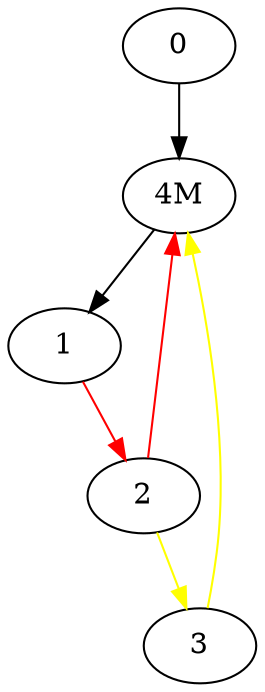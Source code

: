 Digraph G {
0->"4M";
edge [color=red];
1->2;
edge [color=black];
edge [color=red];
2->"4M";
edge [color=black];
edge [color=yellow];
2->3;
edge [color=black];
edge [color=yellow];
3->"4M";
edge [color=black];
3;
"4M"->1;
}
